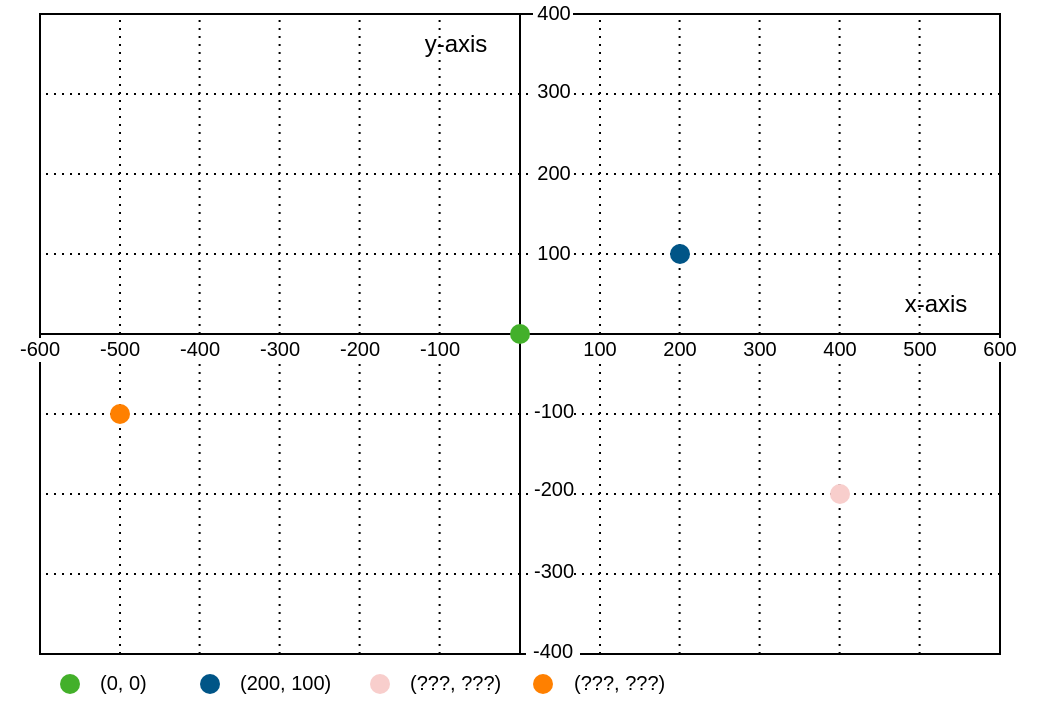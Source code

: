 <mxfile version="24.1.0" type="device">
  <diagram name="Page-1" id="GSGBhSImOyZunkoq04ns">
    <mxGraphModel dx="489" dy="354" grid="1" gridSize="10" guides="1" tooltips="1" connect="1" arrows="1" fold="1" page="1" pageScale="1" pageWidth="3300" pageHeight="2339" math="0" shadow="0">
      <root>
        <mxCell id="0" />
        <mxCell id="1" parent="0" />
        <mxCell id="KGmYxeqbnvMfP7wxilmC-1" value="" style="rounded=0;whiteSpace=wrap;html=1;fillColor=none;" vertex="1" parent="1">
          <mxGeometry x="280" y="160" width="480" height="320" as="geometry" />
        </mxCell>
        <mxCell id="KGmYxeqbnvMfP7wxilmC-14" value="" style="endArrow=none;dashed=1;html=1;dashPattern=1 3;strokeWidth=1;rounded=0;" edge="1" parent="1">
          <mxGeometry width="50" height="50" relative="1" as="geometry">
            <mxPoint x="560" y="480" as="sourcePoint" />
            <mxPoint x="560" y="160" as="targetPoint" />
          </mxGeometry>
        </mxCell>
        <mxCell id="KGmYxeqbnvMfP7wxilmC-2" value="" style="endArrow=none;html=1;rounded=0;entryX=0.5;entryY=0;entryDx=0;entryDy=0;exitX=0.5;exitY=1;exitDx=0;exitDy=0;" edge="1" parent="1" source="KGmYxeqbnvMfP7wxilmC-1" target="KGmYxeqbnvMfP7wxilmC-1">
          <mxGeometry width="50" height="50" relative="1" as="geometry">
            <mxPoint x="510" y="420" as="sourcePoint" />
            <mxPoint x="560" y="370" as="targetPoint" />
          </mxGeometry>
        </mxCell>
        <mxCell id="KGmYxeqbnvMfP7wxilmC-3" value="" style="endArrow=none;html=1;rounded=0;entryX=0;entryY=0.5;entryDx=0;entryDy=0;exitX=1;exitY=0.5;exitDx=0;exitDy=0;" edge="1" parent="1" source="KGmYxeqbnvMfP7wxilmC-1" target="KGmYxeqbnvMfP7wxilmC-1">
          <mxGeometry width="50" height="50" relative="1" as="geometry">
            <mxPoint x="530" y="570" as="sourcePoint" />
            <mxPoint x="530" y="170" as="targetPoint" />
          </mxGeometry>
        </mxCell>
        <mxCell id="KGmYxeqbnvMfP7wxilmC-4" value="x-axis" style="text;html=1;align=center;verticalAlign=middle;whiteSpace=wrap;rounded=0;" vertex="1" parent="1">
          <mxGeometry x="698" y="290" width="60" height="30" as="geometry" />
        </mxCell>
        <mxCell id="KGmYxeqbnvMfP7wxilmC-5" value="y-axis" style="text;html=1;align=center;verticalAlign=middle;whiteSpace=wrap;rounded=0;" vertex="1" parent="1">
          <mxGeometry x="458" y="160" width="60" height="30" as="geometry" />
        </mxCell>
        <mxCell id="KGmYxeqbnvMfP7wxilmC-15" value="" style="endArrow=none;dashed=1;html=1;dashPattern=1 3;strokeWidth=1;rounded=0;" edge="1" parent="1">
          <mxGeometry width="50" height="50" relative="1" as="geometry">
            <mxPoint x="599.8" y="480" as="sourcePoint" />
            <mxPoint x="599.8" y="160" as="targetPoint" />
          </mxGeometry>
        </mxCell>
        <mxCell id="KGmYxeqbnvMfP7wxilmC-16" value="" style="endArrow=none;dashed=1;html=1;dashPattern=1 3;strokeWidth=1;rounded=0;" edge="1" parent="1">
          <mxGeometry width="50" height="50" relative="1" as="geometry">
            <mxPoint x="639.8" y="480" as="sourcePoint" />
            <mxPoint x="639.8" y="160" as="targetPoint" />
          </mxGeometry>
        </mxCell>
        <mxCell id="KGmYxeqbnvMfP7wxilmC-17" value="" style="endArrow=none;dashed=1;html=1;dashPattern=1 3;strokeWidth=1;rounded=0;" edge="1" parent="1">
          <mxGeometry width="50" height="50" relative="1" as="geometry">
            <mxPoint x="679.8" y="480" as="sourcePoint" />
            <mxPoint x="679.8" y="160" as="targetPoint" />
          </mxGeometry>
        </mxCell>
        <mxCell id="KGmYxeqbnvMfP7wxilmC-18" value="" style="endArrow=none;dashed=1;html=1;dashPattern=1 3;strokeWidth=1;rounded=0;" edge="1" parent="1">
          <mxGeometry width="50" height="50" relative="1" as="geometry">
            <mxPoint x="719.8" y="480" as="sourcePoint" />
            <mxPoint x="719.8" y="160" as="targetPoint" />
          </mxGeometry>
        </mxCell>
        <mxCell id="KGmYxeqbnvMfP7wxilmC-19" value="" style="endArrow=none;dashed=1;html=1;dashPattern=1 3;strokeWidth=1;rounded=0;" edge="1" parent="1">
          <mxGeometry width="50" height="50" relative="1" as="geometry">
            <mxPoint x="479.8" y="480" as="sourcePoint" />
            <mxPoint x="479.8" y="160" as="targetPoint" />
          </mxGeometry>
        </mxCell>
        <mxCell id="KGmYxeqbnvMfP7wxilmC-20" value="" style="endArrow=none;dashed=1;html=1;dashPattern=1 3;strokeWidth=1;rounded=0;" edge="1" parent="1">
          <mxGeometry width="50" height="50" relative="1" as="geometry">
            <mxPoint x="439.8" y="480" as="sourcePoint" />
            <mxPoint x="439.8" y="160" as="targetPoint" />
          </mxGeometry>
        </mxCell>
        <mxCell id="KGmYxeqbnvMfP7wxilmC-21" value="" style="endArrow=none;dashed=1;html=1;dashPattern=1 3;strokeWidth=1;rounded=0;" edge="1" parent="1">
          <mxGeometry width="50" height="50" relative="1" as="geometry">
            <mxPoint x="399.8" y="480" as="sourcePoint" />
            <mxPoint x="399.8" y="160" as="targetPoint" />
          </mxGeometry>
        </mxCell>
        <mxCell id="KGmYxeqbnvMfP7wxilmC-22" value="" style="endArrow=none;dashed=1;html=1;dashPattern=1 3;strokeWidth=1;rounded=0;" edge="1" parent="1">
          <mxGeometry width="50" height="50" relative="1" as="geometry">
            <mxPoint x="359.8" y="480" as="sourcePoint" />
            <mxPoint x="359.8" y="160" as="targetPoint" />
          </mxGeometry>
        </mxCell>
        <mxCell id="KGmYxeqbnvMfP7wxilmC-23" value="" style="endArrow=none;dashed=1;html=1;dashPattern=1 3;strokeWidth=1;rounded=0;" edge="1" parent="1">
          <mxGeometry width="50" height="50" relative="1" as="geometry">
            <mxPoint x="320" y="480" as="sourcePoint" />
            <mxPoint x="320" y="160" as="targetPoint" />
          </mxGeometry>
        </mxCell>
        <mxCell id="KGmYxeqbnvMfP7wxilmC-24" value="" style="endArrow=none;dashed=1;html=1;dashPattern=1 3;strokeWidth=1;rounded=0;" edge="1" parent="1">
          <mxGeometry width="50" height="50" relative="1" as="geometry">
            <mxPoint x="760" y="200" as="sourcePoint" />
            <mxPoint x="280" y="200" as="targetPoint" />
          </mxGeometry>
        </mxCell>
        <mxCell id="KGmYxeqbnvMfP7wxilmC-25" value="" style="endArrow=none;dashed=1;html=1;dashPattern=1 3;strokeWidth=1;rounded=0;" edge="1" parent="1">
          <mxGeometry width="50" height="50" relative="1" as="geometry">
            <mxPoint x="760" y="240" as="sourcePoint" />
            <mxPoint x="280" y="240" as="targetPoint" />
          </mxGeometry>
        </mxCell>
        <mxCell id="KGmYxeqbnvMfP7wxilmC-26" value="" style="endArrow=none;dashed=1;html=1;dashPattern=1 3;strokeWidth=1;rounded=0;" edge="1" parent="1">
          <mxGeometry width="50" height="50" relative="1" as="geometry">
            <mxPoint x="760" y="280" as="sourcePoint" />
            <mxPoint x="280" y="280" as="targetPoint" />
          </mxGeometry>
        </mxCell>
        <mxCell id="KGmYxeqbnvMfP7wxilmC-27" value="" style="endArrow=none;dashed=1;html=1;dashPattern=1 3;strokeWidth=1;rounded=0;" edge="1" parent="1">
          <mxGeometry width="50" height="50" relative="1" as="geometry">
            <mxPoint x="760" y="440" as="sourcePoint" />
            <mxPoint x="280" y="440" as="targetPoint" />
          </mxGeometry>
        </mxCell>
        <mxCell id="KGmYxeqbnvMfP7wxilmC-28" value="" style="endArrow=none;dashed=1;html=1;dashPattern=1 3;strokeWidth=1;rounded=0;" edge="1" parent="1">
          <mxGeometry width="50" height="50" relative="1" as="geometry">
            <mxPoint x="760" y="400" as="sourcePoint" />
            <mxPoint x="280" y="400" as="targetPoint" />
          </mxGeometry>
        </mxCell>
        <mxCell id="KGmYxeqbnvMfP7wxilmC-29" value="" style="endArrow=none;dashed=1;html=1;dashPattern=1 3;strokeWidth=1;rounded=0;" edge="1" parent="1">
          <mxGeometry width="50" height="50" relative="1" as="geometry">
            <mxPoint x="760" y="360" as="sourcePoint" />
            <mxPoint x="280" y="360" as="targetPoint" />
          </mxGeometry>
        </mxCell>
        <mxCell id="KGmYxeqbnvMfP7wxilmC-31" value="labels" parent="0" />
        <mxCell id="KGmYxeqbnvMfP7wxilmC-6" value="100" style="text;html=1;align=center;verticalAlign=bottom;whiteSpace=wrap;rounded=0;fontSize=10;fillColor=default;spacing=0;" vertex="1" parent="KGmYxeqbnvMfP7wxilmC-31">
          <mxGeometry x="540" y="322" width="40" height="12" as="geometry" />
        </mxCell>
        <mxCell id="KGmYxeqbnvMfP7wxilmC-7" value="200" style="text;html=1;align=center;verticalAlign=bottom;whiteSpace=wrap;rounded=0;fontSize=10;fillColor=default;spacing=0;" vertex="1" parent="KGmYxeqbnvMfP7wxilmC-31">
          <mxGeometry x="580" y="322" width="40" height="12" as="geometry" />
        </mxCell>
        <mxCell id="KGmYxeqbnvMfP7wxilmC-8" value="300" style="text;html=1;align=center;verticalAlign=bottom;whiteSpace=wrap;rounded=0;fontSize=10;fillColor=default;spacing=0;" vertex="1" parent="KGmYxeqbnvMfP7wxilmC-31">
          <mxGeometry x="620" y="322" width="40" height="12" as="geometry" />
        </mxCell>
        <mxCell id="KGmYxeqbnvMfP7wxilmC-9" value="400" style="text;html=1;align=center;verticalAlign=bottom;whiteSpace=wrap;rounded=0;fontSize=10;fillColor=default;spacing=0;" vertex="1" parent="KGmYxeqbnvMfP7wxilmC-31">
          <mxGeometry x="660" y="322" width="40" height="12" as="geometry" />
        </mxCell>
        <mxCell id="KGmYxeqbnvMfP7wxilmC-10" value="500" style="text;html=1;align=center;verticalAlign=bottom;whiteSpace=wrap;rounded=0;fontSize=10;fillColor=default;spacing=0;" vertex="1" parent="KGmYxeqbnvMfP7wxilmC-31">
          <mxGeometry x="700" y="322" width="40" height="12" as="geometry" />
        </mxCell>
        <mxCell id="KGmYxeqbnvMfP7wxilmC-11" value="600" style="text;html=1;align=center;verticalAlign=bottom;whiteSpace=wrap;rounded=0;fontSize=10;fillColor=default;spacing=0;" vertex="1" parent="KGmYxeqbnvMfP7wxilmC-31">
          <mxGeometry x="740" y="322" width="40" height="12" as="geometry" />
        </mxCell>
        <mxCell id="KGmYxeqbnvMfP7wxilmC-32" value="-600" style="text;html=1;align=center;verticalAlign=bottom;whiteSpace=wrap;rounded=0;fontSize=10;fillColor=default;spacing=0;" vertex="1" parent="KGmYxeqbnvMfP7wxilmC-31">
          <mxGeometry x="260" y="322" width="40" height="12" as="geometry" />
        </mxCell>
        <mxCell id="KGmYxeqbnvMfP7wxilmC-33" value="-100" style="text;html=1;align=center;verticalAlign=bottom;whiteSpace=wrap;rounded=0;fontSize=10;fillColor=default;spacing=0;" vertex="1" parent="KGmYxeqbnvMfP7wxilmC-31">
          <mxGeometry x="460" y="322" width="40" height="12" as="geometry" />
        </mxCell>
        <mxCell id="KGmYxeqbnvMfP7wxilmC-34" value="-200" style="text;html=1;align=center;verticalAlign=bottom;whiteSpace=wrap;rounded=0;fontSize=10;fillColor=default;spacing=0;" vertex="1" parent="KGmYxeqbnvMfP7wxilmC-31">
          <mxGeometry x="420" y="322" width="40" height="12" as="geometry" />
        </mxCell>
        <mxCell id="KGmYxeqbnvMfP7wxilmC-35" value="-300" style="text;html=1;align=center;verticalAlign=bottom;whiteSpace=wrap;rounded=0;fontSize=10;fillColor=default;spacing=0;" vertex="1" parent="KGmYxeqbnvMfP7wxilmC-31">
          <mxGeometry x="380" y="322" width="40" height="12" as="geometry" />
        </mxCell>
        <mxCell id="KGmYxeqbnvMfP7wxilmC-36" value="-400" style="text;html=1;align=center;verticalAlign=bottom;whiteSpace=wrap;rounded=0;fontSize=10;fillColor=default;spacing=0;" vertex="1" parent="KGmYxeqbnvMfP7wxilmC-31">
          <mxGeometry x="340" y="322" width="40" height="12" as="geometry" />
        </mxCell>
        <mxCell id="KGmYxeqbnvMfP7wxilmC-37" value="-500" style="text;html=1;align=center;verticalAlign=bottom;whiteSpace=wrap;rounded=0;fontSize=10;fillColor=default;spacing=0;" vertex="1" parent="KGmYxeqbnvMfP7wxilmC-31">
          <mxGeometry x="300" y="322" width="40" height="12" as="geometry" />
        </mxCell>
        <mxCell id="KGmYxeqbnvMfP7wxilmC-38" value="100" style="text;html=1;align=center;verticalAlign=bottom;whiteSpace=wrap;rounded=0;fontSize=10;fillColor=default;spacing=0;" vertex="1" parent="KGmYxeqbnvMfP7wxilmC-31">
          <mxGeometry x="526.5" y="274" width="20" height="12" as="geometry" />
        </mxCell>
        <mxCell id="KGmYxeqbnvMfP7wxilmC-39" value="200" style="text;html=1;align=center;verticalAlign=bottom;whiteSpace=wrap;rounded=0;fontSize=10;fillColor=default;spacing=0;" vertex="1" parent="KGmYxeqbnvMfP7wxilmC-31">
          <mxGeometry x="526.5" y="234" width="20" height="12" as="geometry" />
        </mxCell>
        <mxCell id="KGmYxeqbnvMfP7wxilmC-40" value="300" style="text;html=1;align=center;verticalAlign=bottom;whiteSpace=wrap;rounded=0;fontSize=10;fillColor=default;spacing=0;" vertex="1" parent="KGmYxeqbnvMfP7wxilmC-31">
          <mxGeometry x="526.5" y="193" width="20" height="12" as="geometry" />
        </mxCell>
        <mxCell id="KGmYxeqbnvMfP7wxilmC-41" value="400" style="text;html=1;align=center;verticalAlign=bottom;whiteSpace=wrap;rounded=0;fontSize=10;fillColor=default;spacing=0;" vertex="1" parent="KGmYxeqbnvMfP7wxilmC-31">
          <mxGeometry x="526.5" y="154" width="20" height="12" as="geometry" />
        </mxCell>
        <mxCell id="KGmYxeqbnvMfP7wxilmC-42" value="-400" style="text;html=1;align=center;verticalAlign=bottom;whiteSpace=wrap;rounded=0;fontSize=10;fillColor=default;spacing=0;" vertex="1" parent="KGmYxeqbnvMfP7wxilmC-31">
          <mxGeometry x="523" y="473" width="27" height="12" as="geometry" />
        </mxCell>
        <mxCell id="KGmYxeqbnvMfP7wxilmC-43" value="-300" style="text;html=1;align=center;verticalAlign=bottom;whiteSpace=wrap;rounded=0;fontSize=10;fillColor=default;spacing=0;" vertex="1" parent="KGmYxeqbnvMfP7wxilmC-31">
          <mxGeometry x="526.5" y="433" width="20" height="12" as="geometry" />
        </mxCell>
        <mxCell id="KGmYxeqbnvMfP7wxilmC-44" value="-200" style="text;html=1;align=center;verticalAlign=bottom;whiteSpace=wrap;rounded=0;fontSize=10;fillColor=default;spacing=0;" vertex="1" parent="KGmYxeqbnvMfP7wxilmC-31">
          <mxGeometry x="526.5" y="392" width="20" height="12" as="geometry" />
        </mxCell>
        <mxCell id="KGmYxeqbnvMfP7wxilmC-45" value="-100" style="text;html=1;align=center;verticalAlign=bottom;whiteSpace=wrap;rounded=0;fontSize=10;fillColor=default;spacing=0;" vertex="1" parent="KGmYxeqbnvMfP7wxilmC-31">
          <mxGeometry x="526.5" y="353" width="20" height="12" as="geometry" />
        </mxCell>
        <mxCell id="KGmYxeqbnvMfP7wxilmC-46" value="" style="ellipse;whiteSpace=wrap;html=1;aspect=fixed;fillColor=#43B02A;strokeColor=none;" vertex="1" parent="KGmYxeqbnvMfP7wxilmC-31">
          <mxGeometry x="515" y="315" width="10" height="10" as="geometry" />
        </mxCell>
        <mxCell id="KGmYxeqbnvMfP7wxilmC-47" value="(0, 0)" style="text;html=1;align=left;verticalAlign=middle;whiteSpace=wrap;rounded=0;fontSize=10;fillColor=default;spacing=0;" vertex="1" parent="KGmYxeqbnvMfP7wxilmC-31">
          <mxGeometry x="310" y="486.25" width="40" height="15.5" as="geometry" />
        </mxCell>
        <mxCell id="KGmYxeqbnvMfP7wxilmC-48" value="" style="ellipse;whiteSpace=wrap;html=1;aspect=fixed;fillColor=#43B02A;strokeColor=none;" vertex="1" parent="KGmYxeqbnvMfP7wxilmC-31">
          <mxGeometry x="290" y="490" width="10" height="10" as="geometry" />
        </mxCell>
        <mxCell id="KGmYxeqbnvMfP7wxilmC-49" value="(200, 100)" style="text;html=1;align=left;verticalAlign=middle;whiteSpace=wrap;rounded=0;fontSize=10;fillColor=default;spacing=0;" vertex="1" parent="KGmYxeqbnvMfP7wxilmC-31">
          <mxGeometry x="380" y="483" width="50" height="21" as="geometry" />
        </mxCell>
        <mxCell id="KGmYxeqbnvMfP7wxilmC-50" value="" style="ellipse;whiteSpace=wrap;html=1;aspect=fixed;fillColor=#005587;strokeColor=none;" vertex="1" parent="KGmYxeqbnvMfP7wxilmC-31">
          <mxGeometry x="360" y="490" width="10" height="10" as="geometry" />
        </mxCell>
        <mxCell id="KGmYxeqbnvMfP7wxilmC-51" value="" style="ellipse;whiteSpace=wrap;html=1;aspect=fixed;fillColor=#005587;strokeColor=none;" vertex="1" parent="KGmYxeqbnvMfP7wxilmC-31">
          <mxGeometry x="595" y="275" width="10" height="10" as="geometry" />
        </mxCell>
        <mxCell id="KGmYxeqbnvMfP7wxilmC-52" value="(???, ???)" style="text;html=1;align=left;verticalAlign=middle;whiteSpace=wrap;rounded=0;fontSize=10;fillColor=default;spacing=0;" vertex="1" parent="KGmYxeqbnvMfP7wxilmC-31">
          <mxGeometry x="465" y="483" width="50" height="21" as="geometry" />
        </mxCell>
        <mxCell id="KGmYxeqbnvMfP7wxilmC-53" value="" style="ellipse;whiteSpace=wrap;html=1;aspect=fixed;fillColor=#f8cecc;strokeColor=none;" vertex="1" parent="KGmYxeqbnvMfP7wxilmC-31">
          <mxGeometry x="445" y="490" width="10" height="10" as="geometry" />
        </mxCell>
        <mxCell id="KGmYxeqbnvMfP7wxilmC-54" value="" style="ellipse;whiteSpace=wrap;html=1;aspect=fixed;fillColor=#f8cecc;strokeColor=none;" vertex="1" parent="KGmYxeqbnvMfP7wxilmC-31">
          <mxGeometry x="675" y="395" width="10" height="10" as="geometry" />
        </mxCell>
        <mxCell id="KGmYxeqbnvMfP7wxilmC-56" value="(???, ???)" style="text;html=1;align=left;verticalAlign=middle;whiteSpace=wrap;rounded=0;fontSize=10;fillColor=default;spacing=0;" vertex="1" parent="KGmYxeqbnvMfP7wxilmC-31">
          <mxGeometry x="546.5" y="483" width="50" height="21" as="geometry" />
        </mxCell>
        <mxCell id="KGmYxeqbnvMfP7wxilmC-57" value="" style="ellipse;whiteSpace=wrap;html=1;aspect=fixed;fillColor=#FF8000;strokeColor=none;" vertex="1" parent="KGmYxeqbnvMfP7wxilmC-31">
          <mxGeometry x="526.5" y="490" width="10" height="10" as="geometry" />
        </mxCell>
        <mxCell id="KGmYxeqbnvMfP7wxilmC-58" value="" style="ellipse;whiteSpace=wrap;html=1;aspect=fixed;fillColor=#FF8000;strokeColor=none;" vertex="1" parent="KGmYxeqbnvMfP7wxilmC-31">
          <mxGeometry x="315" y="355" width="10" height="10" as="geometry" />
        </mxCell>
      </root>
    </mxGraphModel>
  </diagram>
</mxfile>

